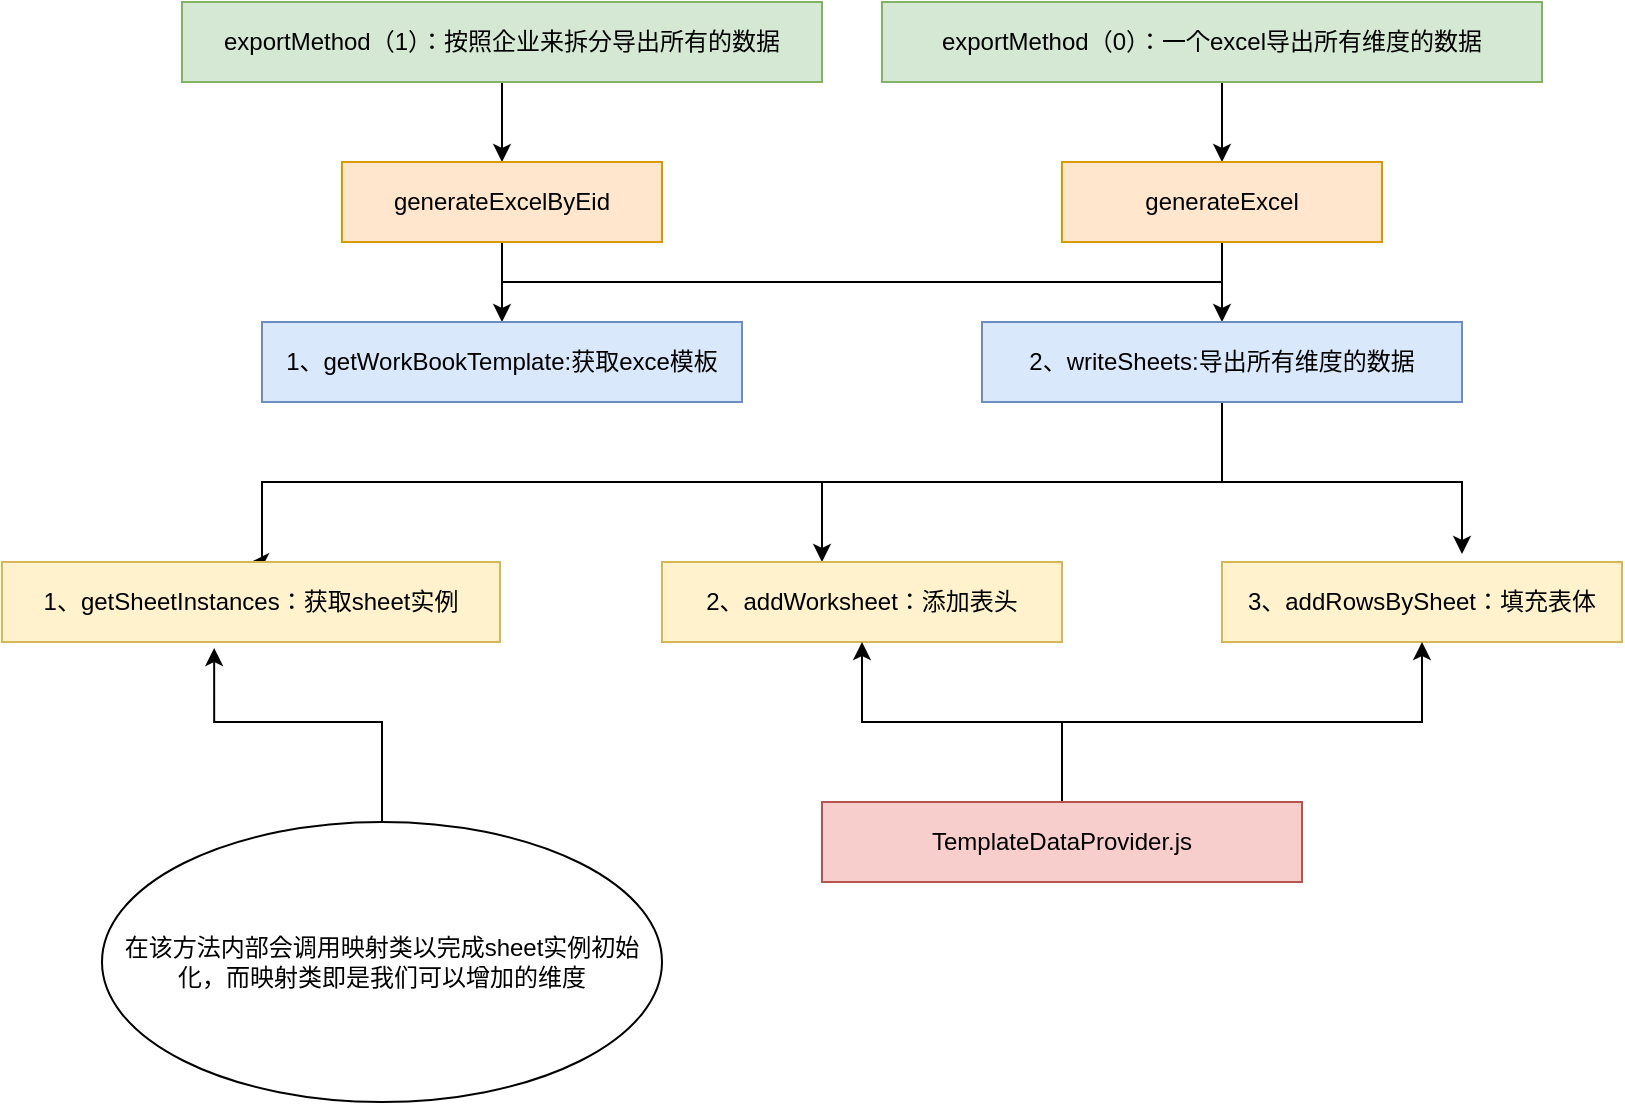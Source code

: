 <mxfile version="16.6.1" type="github">
  <diagram id="LV1_jyROSB4q5FhmN_DN" name="Page-1">
    <mxGraphModel dx="2249" dy="762" grid="1" gridSize="10" guides="1" tooltips="1" connect="1" arrows="1" fold="1" page="1" pageScale="1" pageWidth="827" pageHeight="1169" math="0" shadow="0">
      <root>
        <mxCell id="0" />
        <mxCell id="1" parent="0" />
        <mxCell id="s1sZhIJlIn24XAroQYDZ-1" value="" style="edgeStyle=orthogonalEdgeStyle;rounded=0;orthogonalLoop=1;jettySize=auto;html=1;" edge="1" parent="1" source="s1sZhIJlIn24XAroQYDZ-2" target="s1sZhIJlIn24XAroQYDZ-5">
          <mxGeometry relative="1" as="geometry" />
        </mxCell>
        <mxCell id="s1sZhIJlIn24XAroQYDZ-2" value="exportMethod（1）：按照企业来拆分导出所有的数据" style="rounded=0;whiteSpace=wrap;html=1;fillColor=#d5e8d4;strokeColor=#82b366;" vertex="1" parent="1">
          <mxGeometry x="80" y="40" width="320" height="40" as="geometry" />
        </mxCell>
        <mxCell id="s1sZhIJlIn24XAroQYDZ-3" value="" style="edgeStyle=orthogonalEdgeStyle;rounded=0;orthogonalLoop=1;jettySize=auto;html=1;" edge="1" parent="1" source="s1sZhIJlIn24XAroQYDZ-4" target="s1sZhIJlIn24XAroQYDZ-6">
          <mxGeometry relative="1" as="geometry">
            <Array as="points">
              <mxPoint x="600" y="100" />
              <mxPoint x="600" y="100" />
            </Array>
          </mxGeometry>
        </mxCell>
        <mxCell id="s1sZhIJlIn24XAroQYDZ-4" value="exportMethod（0）：一个excel导出所有维度的数据" style="rounded=0;whiteSpace=wrap;html=1;fillColor=#d5e8d4;strokeColor=#82b366;" vertex="1" parent="1">
          <mxGeometry x="430" y="40" width="330" height="40" as="geometry" />
        </mxCell>
        <mxCell id="s1sZhIJlIn24XAroQYDZ-16" style="edgeStyle=orthogonalEdgeStyle;rounded=0;orthogonalLoop=1;jettySize=auto;html=1;exitX=0.5;exitY=1;exitDx=0;exitDy=0;entryX=0.5;entryY=0;entryDx=0;entryDy=0;" edge="1" parent="1" source="s1sZhIJlIn24XAroQYDZ-5" target="s1sZhIJlIn24XAroQYDZ-7">
          <mxGeometry relative="1" as="geometry">
            <Array as="points">
              <mxPoint x="240" y="180" />
              <mxPoint x="240" y="180" />
            </Array>
          </mxGeometry>
        </mxCell>
        <mxCell id="s1sZhIJlIn24XAroQYDZ-5" value="generateExcelByEid" style="rounded=0;whiteSpace=wrap;html=1;fillColor=#ffe6cc;strokeColor=#d79b00;" vertex="1" parent="1">
          <mxGeometry x="160" y="120" width="160" height="40" as="geometry" />
        </mxCell>
        <mxCell id="s1sZhIJlIn24XAroQYDZ-17" style="edgeStyle=orthogonalEdgeStyle;rounded=0;orthogonalLoop=1;jettySize=auto;html=1;exitX=0.5;exitY=1;exitDx=0;exitDy=0;entryX=0.5;entryY=0;entryDx=0;entryDy=0;" edge="1" parent="1" source="s1sZhIJlIn24XAroQYDZ-6" target="s1sZhIJlIn24XAroQYDZ-8">
          <mxGeometry relative="1" as="geometry" />
        </mxCell>
        <mxCell id="s1sZhIJlIn24XAroQYDZ-6" value="generateExcel" style="rounded=0;whiteSpace=wrap;html=1;fillColor=#ffe6cc;strokeColor=#d79b00;" vertex="1" parent="1">
          <mxGeometry x="520" y="120" width="160" height="40" as="geometry" />
        </mxCell>
        <mxCell id="s1sZhIJlIn24XAroQYDZ-7" value="1、getWorkBookTemplate:获取exce模板" style="rounded=0;whiteSpace=wrap;html=1;fillColor=#dae8fc;strokeColor=#6c8ebf;" vertex="1" parent="1">
          <mxGeometry x="120" y="200" width="240" height="40" as="geometry" />
        </mxCell>
        <mxCell id="s1sZhIJlIn24XAroQYDZ-13" style="edgeStyle=orthogonalEdgeStyle;rounded=0;orthogonalLoop=1;jettySize=auto;html=1;exitX=0.5;exitY=1;exitDx=0;exitDy=0;entryX=0.5;entryY=0;entryDx=0;entryDy=0;" edge="1" parent="1" source="s1sZhIJlIn24XAroQYDZ-8" target="s1sZhIJlIn24XAroQYDZ-11">
          <mxGeometry relative="1" as="geometry">
            <mxPoint x="120" y="310" as="targetPoint" />
            <Array as="points">
              <mxPoint x="600" y="280" />
              <mxPoint x="120" y="280" />
            </Array>
          </mxGeometry>
        </mxCell>
        <mxCell id="s1sZhIJlIn24XAroQYDZ-14" style="edgeStyle=orthogonalEdgeStyle;rounded=0;orthogonalLoop=1;jettySize=auto;html=1;exitX=0.5;exitY=1;exitDx=0;exitDy=0;" edge="1" parent="1" source="s1sZhIJlIn24XAroQYDZ-8" target="s1sZhIJlIn24XAroQYDZ-9">
          <mxGeometry relative="1" as="geometry">
            <Array as="points">
              <mxPoint x="600" y="280" />
              <mxPoint x="400" y="280" />
            </Array>
          </mxGeometry>
        </mxCell>
        <mxCell id="s1sZhIJlIn24XAroQYDZ-15" style="edgeStyle=orthogonalEdgeStyle;rounded=0;orthogonalLoop=1;jettySize=auto;html=1;exitX=0.5;exitY=1;exitDx=0;exitDy=0;entryX=0.6;entryY=-0.1;entryDx=0;entryDy=0;entryPerimeter=0;" edge="1" parent="1" source="s1sZhIJlIn24XAroQYDZ-8" target="s1sZhIJlIn24XAroQYDZ-10">
          <mxGeometry relative="1" as="geometry" />
        </mxCell>
        <mxCell id="s1sZhIJlIn24XAroQYDZ-8" value="2、writeSheets:导出所有维度的数据" style="rounded=0;whiteSpace=wrap;html=1;fillColor=#dae8fc;strokeColor=#6c8ebf;" vertex="1" parent="1">
          <mxGeometry x="480" y="200" width="240" height="40" as="geometry" />
        </mxCell>
        <mxCell id="s1sZhIJlIn24XAroQYDZ-9" value="2、addWorksheet：添加表头" style="rounded=0;whiteSpace=wrap;html=1;fillColor=#fff2cc;strokeColor=#d6b656;" vertex="1" parent="1">
          <mxGeometry x="320" y="320" width="200" height="40" as="geometry" />
        </mxCell>
        <mxCell id="s1sZhIJlIn24XAroQYDZ-10" value="3、addRowsBySheet：填充表体" style="rounded=0;whiteSpace=wrap;html=1;fillColor=#fff2cc;strokeColor=#d6b656;" vertex="1" parent="1">
          <mxGeometry x="600" y="320" width="200" height="40" as="geometry" />
        </mxCell>
        <mxCell id="s1sZhIJlIn24XAroQYDZ-11" value="1、getSheetInstances：获取sheet实例" style="rounded=0;whiteSpace=wrap;html=1;fillColor=#fff2cc;strokeColor=#d6b656;" vertex="1" parent="1">
          <mxGeometry x="-10" y="320" width="249" height="40" as="geometry" />
        </mxCell>
        <mxCell id="s1sZhIJlIn24XAroQYDZ-22" style="edgeStyle=orthogonalEdgeStyle;rounded=0;orthogonalLoop=1;jettySize=auto;html=1;exitX=0.5;exitY=0;exitDx=0;exitDy=0;entryX=0.5;entryY=1;entryDx=0;entryDy=0;" edge="1" parent="1" source="s1sZhIJlIn24XAroQYDZ-12" target="s1sZhIJlIn24XAroQYDZ-9">
          <mxGeometry relative="1" as="geometry">
            <Array as="points">
              <mxPoint x="520" y="440" />
              <mxPoint x="520" y="400" />
              <mxPoint x="400" y="400" />
            </Array>
          </mxGeometry>
        </mxCell>
        <mxCell id="s1sZhIJlIn24XAroQYDZ-23" style="edgeStyle=orthogonalEdgeStyle;rounded=0;orthogonalLoop=1;jettySize=auto;html=1;exitX=0.5;exitY=0;exitDx=0;exitDy=0;entryX=0.5;entryY=1;entryDx=0;entryDy=0;" edge="1" parent="1" source="s1sZhIJlIn24XAroQYDZ-12" target="s1sZhIJlIn24XAroQYDZ-10">
          <mxGeometry relative="1" as="geometry">
            <Array as="points">
              <mxPoint x="520" y="440" />
              <mxPoint x="520" y="400" />
              <mxPoint x="680" y="400" />
            </Array>
          </mxGeometry>
        </mxCell>
        <mxCell id="s1sZhIJlIn24XAroQYDZ-12" value="TemplateDataProvider.js" style="rounded=0;whiteSpace=wrap;html=1;fillColor=#f8cecc;strokeColor=#b85450;" vertex="1" parent="1">
          <mxGeometry x="400" y="440" width="240" height="40" as="geometry" />
        </mxCell>
        <mxCell id="s1sZhIJlIn24XAroQYDZ-21" value="" style="endArrow=none;html=1;rounded=0;" edge="1" parent="1">
          <mxGeometry width="50" height="50" relative="1" as="geometry">
            <mxPoint x="240" y="180" as="sourcePoint" />
            <mxPoint x="600" y="180" as="targetPoint" />
          </mxGeometry>
        </mxCell>
        <mxCell id="s1sZhIJlIn24XAroQYDZ-30" style="edgeStyle=orthogonalEdgeStyle;rounded=0;orthogonalLoop=1;jettySize=auto;html=1;exitX=0.5;exitY=0;exitDx=0;exitDy=0;entryX=0.426;entryY=1.075;entryDx=0;entryDy=0;entryPerimeter=0;" edge="1" parent="1" source="s1sZhIJlIn24XAroQYDZ-27" target="s1sZhIJlIn24XAroQYDZ-11">
          <mxGeometry relative="1" as="geometry">
            <Array as="points">
              <mxPoint x="180" y="400" />
              <mxPoint x="96" y="400" />
            </Array>
          </mxGeometry>
        </mxCell>
        <mxCell id="s1sZhIJlIn24XAroQYDZ-27" value="在该方法内部会调用映射类以完成sheet实例初始化，而映射类即是我们可以增加的维度" style="ellipse;whiteSpace=wrap;html=1;" vertex="1" parent="1">
          <mxGeometry x="40" y="450" width="280" height="140" as="geometry" />
        </mxCell>
      </root>
    </mxGraphModel>
  </diagram>
</mxfile>
